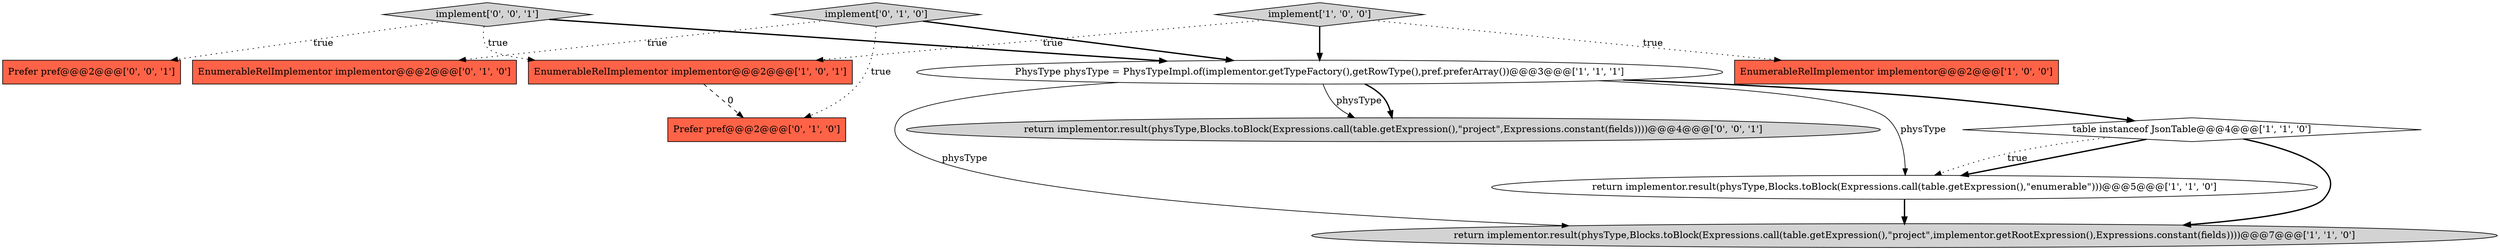 digraph {
10 [style = filled, label = "Prefer pref@@@2@@@['0', '0', '1']", fillcolor = tomato, shape = box image = "AAA0AAABBB3BBB"];
4 [style = filled, label = "EnumerableRelImplementor implementor@@@2@@@['1', '0', '1']", fillcolor = tomato, shape = box image = "AAA0AAABBB1BBB"];
2 [style = filled, label = "return implementor.result(physType,Blocks.toBlock(Expressions.call(table.getExpression(),\"project\",implementor.getRootExpression(),Expressions.constant(fields))))@@@7@@@['1', '1', '0']", fillcolor = lightgray, shape = ellipse image = "AAA0AAABBB1BBB"];
3 [style = filled, label = "return implementor.result(physType,Blocks.toBlock(Expressions.call(table.getExpression(),\"enumerable\")))@@@5@@@['1', '1', '0']", fillcolor = white, shape = ellipse image = "AAA0AAABBB1BBB"];
12 [style = filled, label = "return implementor.result(physType,Blocks.toBlock(Expressions.call(table.getExpression(),\"project\",Expressions.constant(fields))))@@@4@@@['0', '0', '1']", fillcolor = lightgray, shape = ellipse image = "AAA0AAABBB3BBB"];
11 [style = filled, label = "implement['0', '0', '1']", fillcolor = lightgray, shape = diamond image = "AAA0AAABBB3BBB"];
7 [style = filled, label = "EnumerableRelImplementor implementor@@@2@@@['0', '1', '0']", fillcolor = tomato, shape = box image = "AAA0AAABBB2BBB"];
8 [style = filled, label = "implement['0', '1', '0']", fillcolor = lightgray, shape = diamond image = "AAA0AAABBB2BBB"];
6 [style = filled, label = "table instanceof JsonTable@@@4@@@['1', '1', '0']", fillcolor = white, shape = diamond image = "AAA0AAABBB1BBB"];
1 [style = filled, label = "implement['1', '0', '0']", fillcolor = lightgray, shape = diamond image = "AAA0AAABBB1BBB"];
5 [style = filled, label = "PhysType physType = PhysTypeImpl.of(implementor.getTypeFactory(),getRowType(),pref.preferArray())@@@3@@@['1', '1', '1']", fillcolor = white, shape = ellipse image = "AAA0AAABBB1BBB"];
9 [style = filled, label = "Prefer pref@@@2@@@['0', '1', '0']", fillcolor = tomato, shape = box image = "AAA1AAABBB2BBB"];
0 [style = filled, label = "EnumerableRelImplementor implementor@@@2@@@['1', '0', '0']", fillcolor = tomato, shape = box image = "AAA0AAABBB1BBB"];
1->5 [style = bold, label=""];
6->3 [style = bold, label=""];
5->12 [style = solid, label="physType"];
11->5 [style = bold, label=""];
8->7 [style = dotted, label="true"];
4->9 [style = dashed, label="0"];
5->3 [style = solid, label="physType"];
1->0 [style = dotted, label="true"];
1->4 [style = dotted, label="true"];
8->9 [style = dotted, label="true"];
11->4 [style = dotted, label="true"];
5->6 [style = bold, label=""];
3->2 [style = bold, label=""];
8->5 [style = bold, label=""];
5->12 [style = bold, label=""];
6->3 [style = dotted, label="true"];
11->10 [style = dotted, label="true"];
5->2 [style = solid, label="physType"];
6->2 [style = bold, label=""];
}
